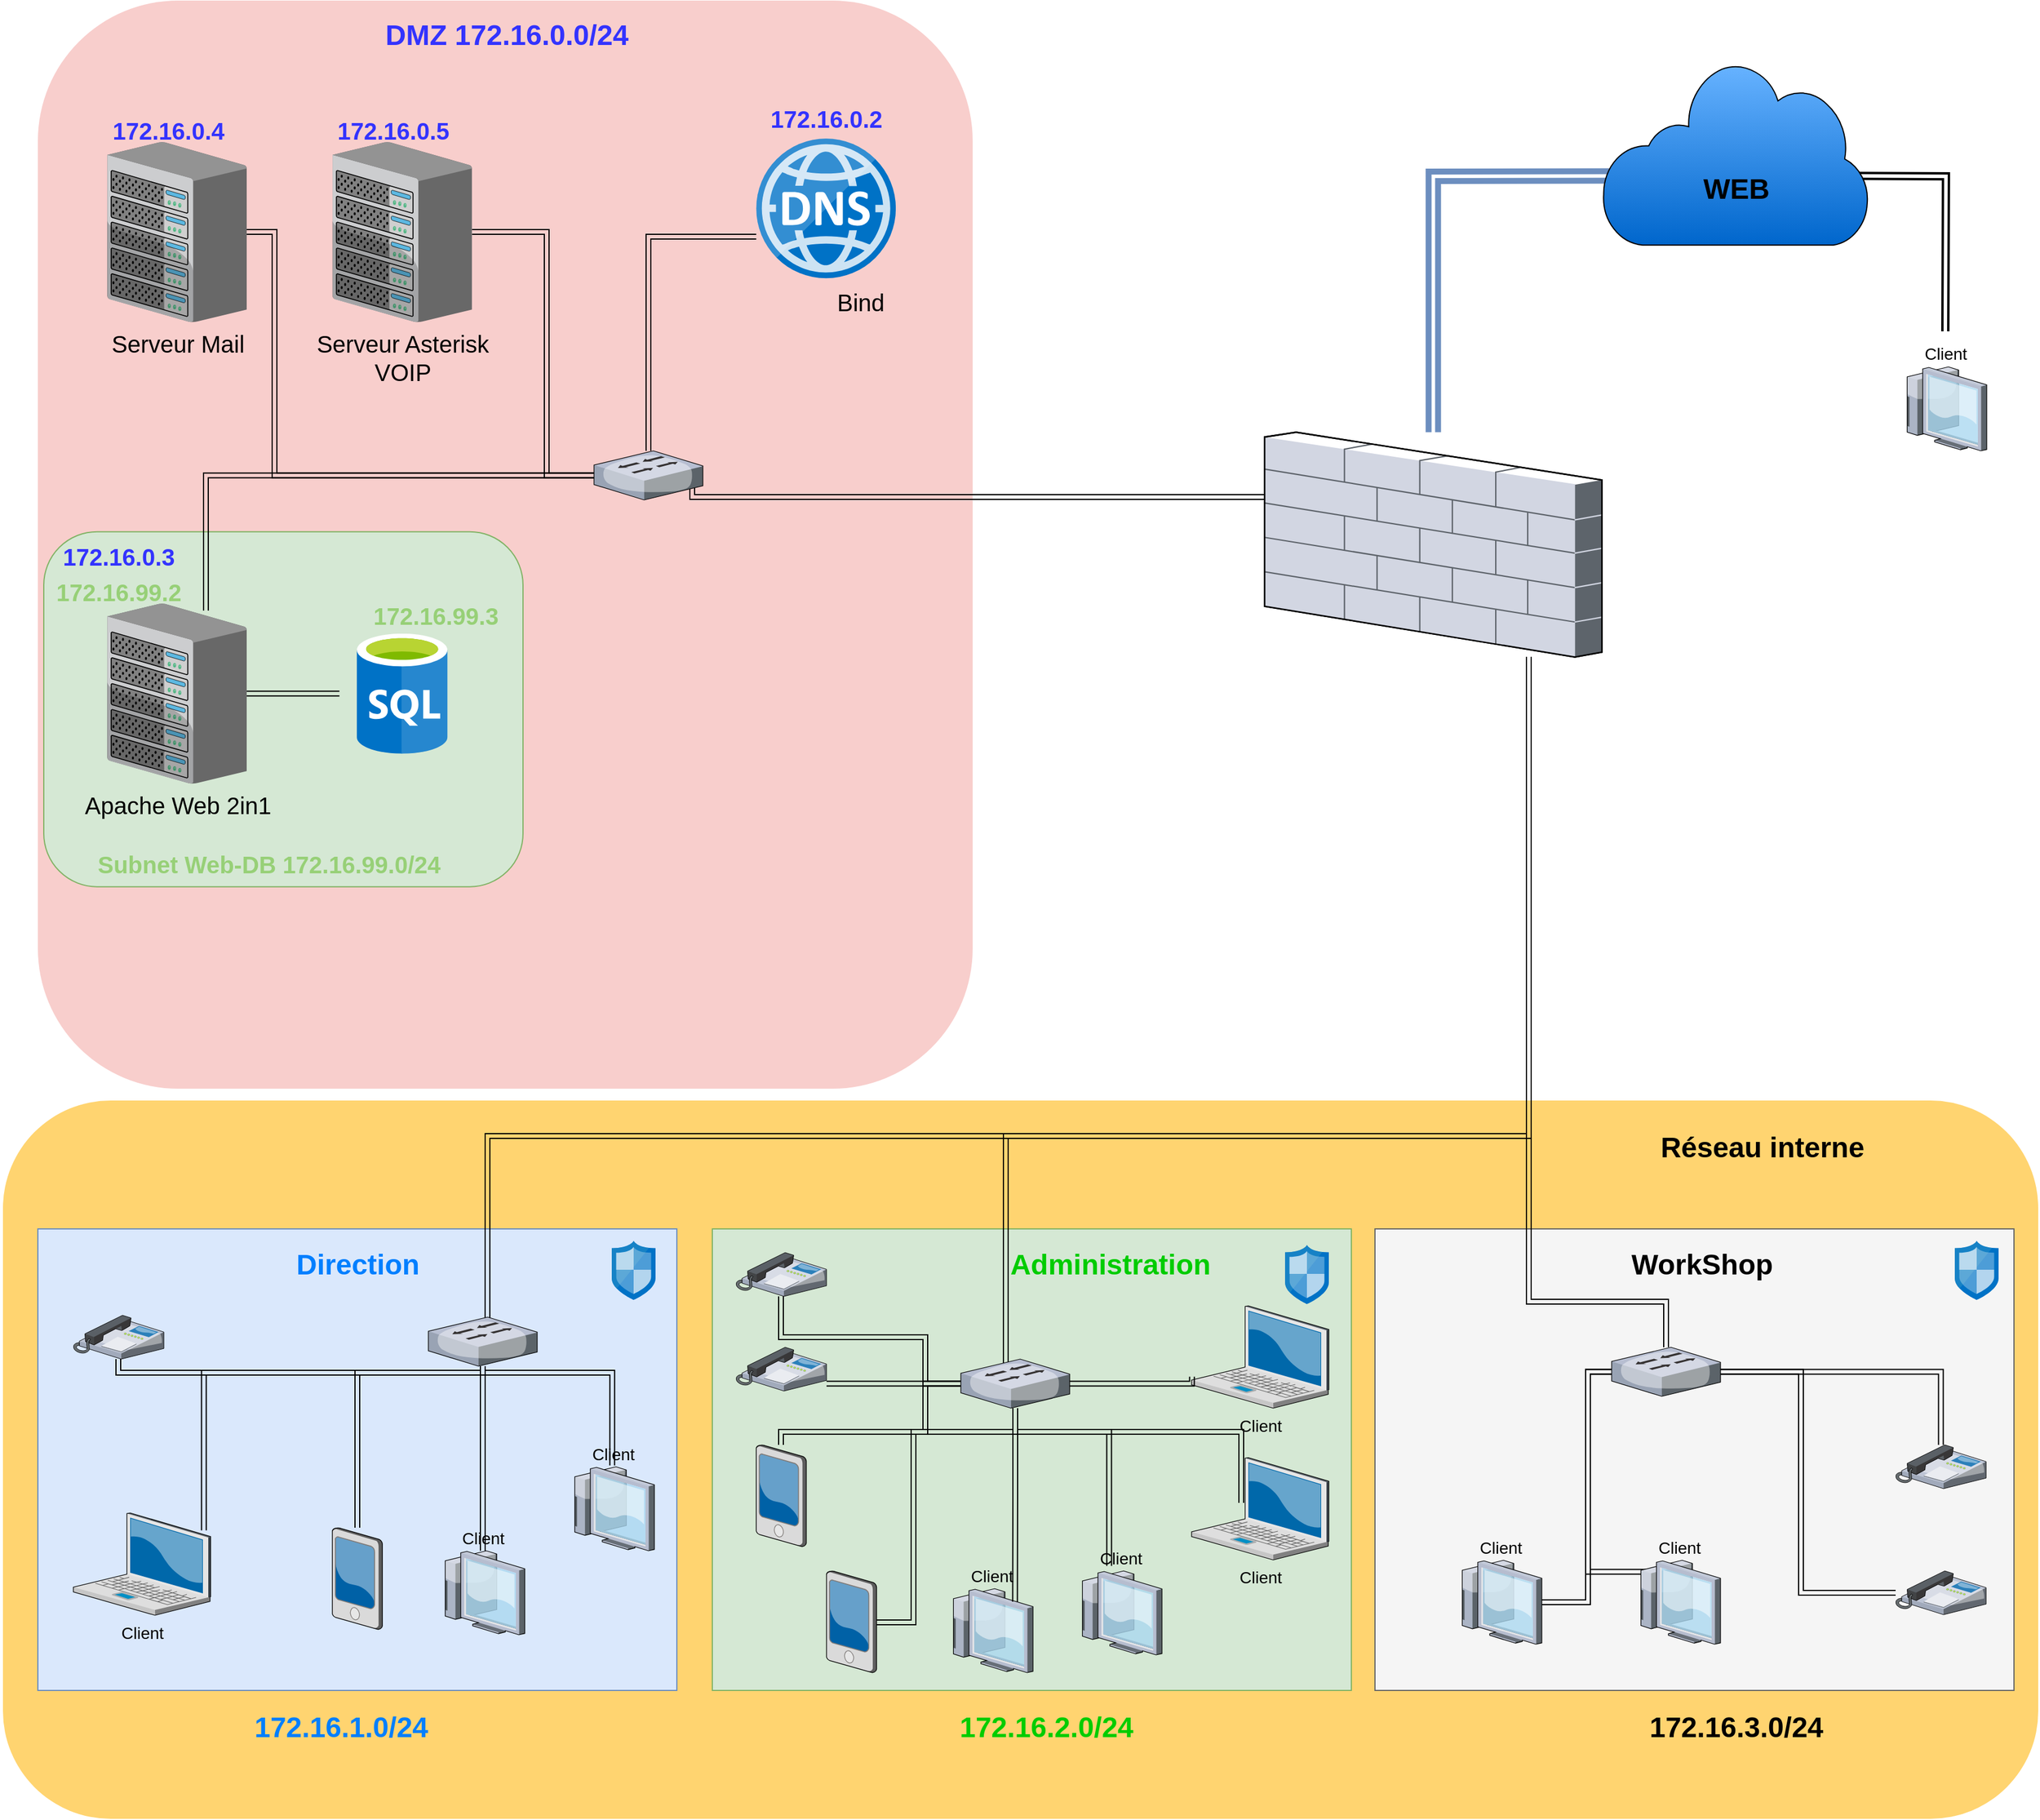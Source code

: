 <mxfile version="12.6.5" type="device" pages="2"><diagram name="Page-1" id="e3a06f82-3646-2815-327d-82caf3d4e204"><mxGraphModel dx="4209" dy="1807" grid="1" gridSize="10" guides="1" tooltips="1" connect="1" arrows="1" fold="1" page="1" pageScale="1.5" pageWidth="1169" pageHeight="826" background="none" math="0" shadow="0"><root><mxCell id="0" style=";html=1;"/><mxCell id="1" style=";html=1;" parent="0"/><mxCell id="6a7d8f32e03d9370-61" value="DMZ&lt;br&gt;" style="whiteSpace=wrap;html=1;fillColor=#f8cecc;fontSize=14;strokeColor=none;verticalAlign=top;noLabel=1;fontColor=none;gradientColor=none;rounded=1;" parent="1" vertex="1"><mxGeometry x="40" y="20.5" width="790" height="919.5" as="geometry"/></mxCell><mxCell id="6a7d8f32e03d9370-57" value="Enterprise Networks" style="whiteSpace=wrap;html=1;fillColor=#FFD470;gradientColor=none;fontSize=14;strokeColor=none;verticalAlign=top;noLabel=1;fontColor=none;rounded=1;" parent="1" vertex="1"><mxGeometry x="10.5" y="950" width="1720" height="607" as="geometry"/></mxCell><mxCell id="-P2l_FG2z6qO3UASLtlu-6" value="" style="rounded=0;whiteSpace=wrap;html=1;fillColor=#f5f5f5;strokeColor=#666666;fontColor=#333333;" parent="1" vertex="1"><mxGeometry x="1170" y="1058.5" width="540" height="390" as="geometry"/></mxCell><mxCell id="-P2l_FG2z6qO3UASLtlu-7" value="" style="rounded=0;whiteSpace=wrap;html=1;fillColor=#d5e8d4;strokeColor=#82b366;" parent="1" vertex="1"><mxGeometry x="610" y="1058.5" width="540" height="390" as="geometry"/></mxCell><mxCell id="-P2l_FG2z6qO3UASLtlu-5" value="" style="rounded=0;whiteSpace=wrap;html=1;fillColor=#dae8fc;strokeColor=#6c8ebf;" parent="1" vertex="1"><mxGeometry x="40" y="1058.5" width="540" height="390" as="geometry"/></mxCell><mxCell id="6a7d8f32e03d9370-2" value="Client" style="verticalLabelPosition=bottom;aspect=fixed;html=1;verticalAlign=top;strokeColor=none;shape=mxgraph.citrix.laptop_2;fillColor=#66B2FF;gradientColor=#0066CC;fontSize=14;" parent="1" vertex="1"><mxGeometry x="70.0" y="1298.5" width="116" height="86.5" as="geometry"/></mxCell><mxCell id="6a7d8f32e03d9370-16" value="&lt;font style=&quot;font-size: 20px&quot;&gt;&lt;br style=&quot;font-size: 20px&quot;&gt;&lt;/font&gt;" style="aspect=fixed;html=1;points=[];align=center;image;fontSize=20;image=img/lib/mscae/DNS.svg;fontFamily=Helvetica;fontColor=#000000;fillColor=#66B2FF;gradientColor=#0066CC;" parent="1" vertex="1"><mxGeometry x="647.1" y="120" width="117.99" height="152.31" as="geometry"/></mxCell><mxCell id="-P2l_FG2z6qO3UASLtlu-33" value="" style="edgeStyle=orthogonalEdgeStyle;rounded=0;orthogonalLoop=1;jettySize=auto;html=1;fontColor=none;entryX=0.543;entryY=0.072;entryDx=0;entryDy=0;entryPerimeter=0;curved=1;shape=link;" parent="1" source="6a7d8f32e03d9370-19" target="-P2l_FG2z6qO3UASLtlu-21" edge="1"><mxGeometry relative="1" as="geometry"><Array as="points"><mxPoint x="1300" y="980"/><mxPoint x="420" y="980"/></Array></mxGeometry></mxCell><mxCell id="-P2l_FG2z6qO3UASLtlu-37" value="" style="edgeStyle=orthogonalEdgeStyle;rounded=0;orthogonalLoop=1;jettySize=auto;html=1;fontColor=none;entryX=0.413;entryY=0.47;entryDx=0;entryDy=0;entryPerimeter=0;curved=1;shape=link;" parent="1" source="6a7d8f32e03d9370-19" target="-P2l_FG2z6qO3UASLtlu-20" edge="1"><mxGeometry relative="1" as="geometry"><mxPoint x="1383.8" y="690" as="targetPoint"/><Array as="points"><mxPoint x="1300" y="980"/><mxPoint x="858" y="980"/></Array></mxGeometry></mxCell><mxCell id="-P2l_FG2z6qO3UASLtlu-56" style="edgeStyle=orthogonalEdgeStyle;curved=1;rounded=0;jumpSize=8;orthogonalLoop=1;jettySize=auto;html=1;entryX=0.902;entryY=0.651;entryDx=0;entryDy=0;entryPerimeter=0;shadow=0;startArrow=none;startFill=0;strokeColor=#000000;strokeWidth=1;fontSize=20;fontColor=none;shape=link;" parent="1" source="6a7d8f32e03d9370-19" target="-P2l_FG2z6qO3UASLtlu-45" edge="1"><mxGeometry relative="1" as="geometry"><Array as="points"><mxPoint x="593" y="440"/></Array></mxGeometry></mxCell><mxCell id="UCUtansIhVorau2QR9EC-8" style="edgeStyle=orthogonalEdgeStyle;shape=link;rounded=0;orthogonalLoop=1;jettySize=auto;html=1;fontColor=#00CC00;" edge="1" parent="1" source="6a7d8f32e03d9370-19" target="6a7d8f32e03d9370-26"><mxGeometry relative="1" as="geometry"><Array as="points"><mxPoint x="1300" y="1120"/><mxPoint x="1416" y="1120"/></Array></mxGeometry></mxCell><mxCell id="6a7d8f32e03d9370-19" value="" style="verticalLabelPosition=bottom;aspect=fixed;html=1;verticalAlign=top;strokeColor=#000000;align=center;outlineConnect=0;shape=mxgraph.citrix.firewall;shadow=0;dashed=0;fontFamily=Helvetica;fontSize=14;fontColor=#000000;fillColor=#66B2FF;gradientColor=#0066CC;" parent="1" vertex="1"><mxGeometry x="1076.75" y="385.25" width="285" height="190" as="geometry"/></mxCell><mxCell id="9FzjiGXkhkbiFYkU8sjT-15" style="edgeStyle=orthogonalEdgeStyle;curved=1;rounded=0;orthogonalLoop=1;jettySize=auto;html=1;shape=link;" parent="1" source="6a7d8f32e03d9370-26" target="6a7d8f32e03d9370-28" edge="1"><mxGeometry relative="1" as="geometry"><Array as="points"><mxPoint x="1350" y="1179"/><mxPoint x="1350" y="1374"/></Array></mxGeometry></mxCell><mxCell id="9FzjiGXkhkbiFYkU8sjT-16" style="edgeStyle=orthogonalEdgeStyle;curved=1;rounded=0;orthogonalLoop=1;jettySize=auto;html=1;entryX=0.225;entryY=0.138;entryDx=0;entryDy=0;entryPerimeter=0;shape=link;" parent="1" source="6a7d8f32e03d9370-26" target="6a7d8f32e03d9370-27" edge="1"><mxGeometry relative="1" as="geometry"><Array as="points"><mxPoint x="1350" y="1179"/><mxPoint x="1350" y="1348"/></Array></mxGeometry></mxCell><mxCell id="9FzjiGXkhkbiFYkU8sjT-17" style="edgeStyle=orthogonalEdgeStyle;curved=1;rounded=0;orthogonalLoop=1;jettySize=auto;html=1;shape=link;" parent="1" source="6a7d8f32e03d9370-26" target="-P2l_FG2z6qO3UASLtlu-17" edge="1"><mxGeometry relative="1" as="geometry"/></mxCell><mxCell id="9FzjiGXkhkbiFYkU8sjT-18" style="edgeStyle=orthogonalEdgeStyle;curved=1;rounded=0;orthogonalLoop=1;jettySize=auto;html=1;shape=link;" parent="1" source="6a7d8f32e03d9370-26" target="-P2l_FG2z6qO3UASLtlu-16" edge="1"><mxGeometry relative="1" as="geometry"><Array as="points"><mxPoint x="1530" y="1179"/><mxPoint x="1530" y="1366"/></Array></mxGeometry></mxCell><mxCell id="6a7d8f32e03d9370-26" value="" style="verticalLabelPosition=bottom;aspect=fixed;html=1;verticalAlign=top;strokeColor=none;shape=mxgraph.citrix.switch;fillColor=#66B2FF;gradientColor=#0066CC;fontSize=14;" parent="1" vertex="1"><mxGeometry x="1370" y="1158.5" width="92" height="41.5" as="geometry"/></mxCell><mxCell id="6a7d8f32e03d9370-27" value="Client" style="verticalLabelPosition=top;aspect=fixed;html=1;verticalAlign=bottom;strokeColor=none;shape=mxgraph.citrix.thin_client;fillColor=#66B2FF;gradientColor=#0066CC;fontSize=14;labelPosition=center;align=center;" parent="1" vertex="1"><mxGeometry x="1391" y="1338.5" width="71" height="71" as="geometry"/></mxCell><mxCell id="6a7d8f32e03d9370-28" value="Client" style="verticalLabelPosition=top;aspect=fixed;html=1;verticalAlign=bottom;strokeColor=none;shape=mxgraph.citrix.thin_client;fillColor=#66B2FF;gradientColor=#0066CC;fontSize=14;labelPosition=center;align=center;" parent="1" vertex="1"><mxGeometry x="1240" y="1338.5" width="71" height="71" as="geometry"/></mxCell><mxCell id="-P2l_FG2z6qO3UASLtlu-41" value="" style="edgeStyle=orthogonalEdgeStyle;rounded=0;orthogonalLoop=1;jettySize=auto;html=1;fontColor=none;spacing=4;jumpSize=8;strokeWidth=5;fillColor=#dae8fc;strokeColor=#6c8ebf;shadow=0;curved=1;startArrow=blockThin;startFill=1;shape=link;" parent="1" target="6a7d8f32e03d9370-19" edge="1"><mxGeometry relative="1" as="geometry"><mxPoint x="1481.5" y="307.14" as="targetPoint"/><mxPoint x="1420" y="168.543" as="sourcePoint"/></mxGeometry></mxCell><mxCell id="-P2l_FG2z6qO3UASLtlu-42" style="edgeStyle=orthogonalEdgeStyle;curved=1;rounded=0;jumpSize=8;orthogonalLoop=1;jettySize=auto;html=1;shadow=0;startArrow=none;startFill=0;strokeWidth=2;fontColor=none;shape=link;" parent="1" edge="1"><mxGeometry relative="1" as="geometry"><mxPoint x="1652" y="300" as="targetPoint"/><mxPoint x="1543" y="168.543" as="sourcePoint"/></mxGeometry></mxCell><mxCell id="-P2l_FG2z6qO3UASLtlu-8" value="Client" style="verticalLabelPosition=top;aspect=fixed;html=1;verticalAlign=bottom;strokeColor=none;shape=mxgraph.citrix.thin_client;fillColor=#66B2FF;gradientColor=#0066CC;fontSize=14;labelPosition=center;align=center;" parent="1" vertex="1"><mxGeometry x="380.5" y="1330.5" width="71" height="71" as="geometry"/></mxCell><mxCell id="-P2l_FG2z6qO3UASLtlu-9" value="Client" style="verticalLabelPosition=top;aspect=fixed;html=1;verticalAlign=bottom;strokeColor=none;shape=mxgraph.citrix.thin_client;fillColor=#66B2FF;gradientColor=#0066CC;fontSize=14;labelPosition=center;align=center;" parent="1" vertex="1"><mxGeometry x="919" y="1347.5" width="71" height="71" as="geometry"/></mxCell><mxCell id="-P2l_FG2z6qO3UASLtlu-10" value="Client" style="verticalLabelPosition=top;aspect=fixed;html=1;verticalAlign=bottom;strokeColor=none;shape=mxgraph.citrix.thin_client;fillColor=#66B2FF;gradientColor=#0066CC;fontSize=14;labelPosition=center;align=center;" parent="1" vertex="1"><mxGeometry x="810" y="1362.5" width="71" height="71" as="geometry"/></mxCell><mxCell id="-P2l_FG2z6qO3UASLtlu-11" value="" style="verticalLabelPosition=bottom;aspect=fixed;html=1;verticalAlign=top;strokeColor=none;align=center;outlineConnect=0;shape=mxgraph.citrix.pda;" parent="1" vertex="1"><mxGeometry x="288.85" y="1311" width="42.3" height="86" as="geometry"/></mxCell><mxCell id="-P2l_FG2z6qO3UASLtlu-12" value="" style="verticalLabelPosition=bottom;aspect=fixed;html=1;verticalAlign=top;strokeColor=none;align=center;outlineConnect=0;shape=mxgraph.citrix.pda;" parent="1" vertex="1"><mxGeometry x="647.1" y="1241" width="42.3" height="86" as="geometry"/></mxCell><mxCell id="-P2l_FG2z6qO3UASLtlu-13" value="" style="verticalLabelPosition=bottom;aspect=fixed;html=1;verticalAlign=top;strokeColor=none;align=center;outlineConnect=0;shape=mxgraph.citrix.pda;" parent="1" vertex="1"><mxGeometry x="706.5" y="1347.5" width="42.3" height="86" as="geometry"/></mxCell><mxCell id="-P2l_FG2z6qO3UASLtlu-14" value="Client" style="verticalLabelPosition=bottom;aspect=fixed;html=1;verticalAlign=top;strokeColor=none;shape=mxgraph.citrix.laptop_2;fillColor=#66B2FF;gradientColor=#0066CC;fontSize=14;" parent="1" vertex="1"><mxGeometry x="1015" y="1123.5" width="116" height="86.5" as="geometry"/></mxCell><mxCell id="-P2l_FG2z6qO3UASLtlu-15" value="Client" style="verticalLabelPosition=bottom;aspect=fixed;html=1;verticalAlign=top;strokeColor=none;shape=mxgraph.citrix.laptop_2;fillColor=#66B2FF;gradientColor=#0066CC;fontSize=14;" parent="1" vertex="1"><mxGeometry x="1015" y="1251.75" width="116" height="86.5" as="geometry"/></mxCell><mxCell id="-P2l_FG2z6qO3UASLtlu-16" value="" style="verticalLabelPosition=bottom;aspect=fixed;html=1;verticalAlign=top;strokeColor=none;align=center;outlineConnect=0;shape=mxgraph.citrix.ip_phone;" parent="1" vertex="1"><mxGeometry x="1610" y="1347.5" width="76.5" height="37" as="geometry"/></mxCell><mxCell id="-P2l_FG2z6qO3UASLtlu-17" value="" style="verticalLabelPosition=bottom;aspect=fixed;html=1;verticalAlign=top;strokeColor=none;align=center;outlineConnect=0;shape=mxgraph.citrix.ip_phone;" parent="1" vertex="1"><mxGeometry x="1610" y="1241" width="76.5" height="37" as="geometry"/></mxCell><mxCell id="-P2l_FG2z6qO3UASLtlu-18" value="" style="verticalLabelPosition=bottom;aspect=fixed;html=1;verticalAlign=top;strokeColor=none;align=center;outlineConnect=0;shape=mxgraph.citrix.ip_phone;" parent="1" vertex="1"><mxGeometry x="630" y="1158.5" width="76.5" height="37" as="geometry"/></mxCell><mxCell id="-P2l_FG2z6qO3UASLtlu-19" value="" style="verticalLabelPosition=bottom;aspect=fixed;html=1;verticalAlign=top;strokeColor=none;align=center;outlineConnect=0;shape=mxgraph.citrix.ip_phone;" parent="1" vertex="1"><mxGeometry x="630" y="1078.5" width="76.5" height="37" as="geometry"/></mxCell><mxCell id="9FzjiGXkhkbiFYkU8sjT-7" style="edgeStyle=orthogonalEdgeStyle;curved=1;rounded=0;orthogonalLoop=1;jettySize=auto;html=1;shape=link;" parent="1" source="-P2l_FG2z6qO3UASLtlu-20" target="-P2l_FG2z6qO3UASLtlu-19" edge="1"><mxGeometry relative="1" as="geometry"><Array as="points"><mxPoint x="790" y="1189"/><mxPoint x="790" y="1150"/><mxPoint x="668" y="1150"/></Array></mxGeometry></mxCell><mxCell id="9FzjiGXkhkbiFYkU8sjT-8" style="edgeStyle=orthogonalEdgeStyle;curved=1;rounded=0;orthogonalLoop=1;jettySize=auto;html=1;shape=link;" parent="1" source="-P2l_FG2z6qO3UASLtlu-20" target="-P2l_FG2z6qO3UASLtlu-18" edge="1"><mxGeometry relative="1" as="geometry"><Array as="points"><mxPoint x="730" y="1189"/><mxPoint x="730" y="1189"/></Array></mxGeometry></mxCell><mxCell id="9FzjiGXkhkbiFYkU8sjT-9" style="edgeStyle=orthogonalEdgeStyle;curved=1;rounded=0;orthogonalLoop=1;jettySize=auto;html=1;shape=link;" parent="1" source="-P2l_FG2z6qO3UASLtlu-20" target="-P2l_FG2z6qO3UASLtlu-12" edge="1"><mxGeometry relative="1" as="geometry"><Array as="points"><mxPoint x="790" y="1189"/><mxPoint x="790" y="1230"/><mxPoint x="668" y="1230"/></Array></mxGeometry></mxCell><mxCell id="9FzjiGXkhkbiFYkU8sjT-10" style="edgeStyle=orthogonalEdgeStyle;curved=1;rounded=0;orthogonalLoop=1;jettySize=auto;html=1;shape=link;" parent="1" source="-P2l_FG2z6qO3UASLtlu-20" target="-P2l_FG2z6qO3UASLtlu-13" edge="1"><mxGeometry relative="1" as="geometry"><Array as="points"><mxPoint x="866" y="1230"/><mxPoint x="780" y="1230"/><mxPoint x="780" y="1391"/></Array></mxGeometry></mxCell><mxCell id="9FzjiGXkhkbiFYkU8sjT-12" style="edgeStyle=orthogonalEdgeStyle;curved=1;rounded=0;orthogonalLoop=1;jettySize=auto;html=1;entryX=0.371;entryY=-0.059;entryDx=0;entryDy=0;entryPerimeter=0;shape=link;" parent="1" source="-P2l_FG2z6qO3UASLtlu-20" target="-P2l_FG2z6qO3UASLtlu-9" edge="1"><mxGeometry relative="1" as="geometry"><Array as="points"><mxPoint x="866" y="1230"/><mxPoint x="945" y="1230"/></Array></mxGeometry></mxCell><mxCell id="9FzjiGXkhkbiFYkU8sjT-13" style="edgeStyle=orthogonalEdgeStyle;curved=1;rounded=0;orthogonalLoop=1;jettySize=auto;html=1;entryX=0.003;entryY=0.692;entryDx=0;entryDy=0;entryPerimeter=0;shape=link;" parent="1" source="-P2l_FG2z6qO3UASLtlu-20" target="-P2l_FG2z6qO3UASLtlu-14" edge="1"><mxGeometry relative="1" as="geometry"><Array as="points"><mxPoint x="1015" y="1189"/></Array></mxGeometry></mxCell><mxCell id="9FzjiGXkhkbiFYkU8sjT-14" style="edgeStyle=orthogonalEdgeStyle;curved=1;rounded=0;orthogonalLoop=1;jettySize=auto;html=1;entryX=0.362;entryY=0.442;entryDx=0;entryDy=0;entryPerimeter=0;shape=link;" parent="1" source="-P2l_FG2z6qO3UASLtlu-20" target="-P2l_FG2z6qO3UASLtlu-15" edge="1"><mxGeometry relative="1" as="geometry"><Array as="points"><mxPoint x="866" y="1230"/><mxPoint x="1057" y="1230"/></Array></mxGeometry></mxCell><mxCell id="UCUtansIhVorau2QR9EC-7" style="edgeStyle=orthogonalEdgeStyle;shape=link;rounded=0;orthogonalLoop=1;jettySize=auto;html=1;entryX=0.786;entryY=0.155;entryDx=0;entryDy=0;entryPerimeter=0;fontColor=#00CC00;" edge="1" parent="1" source="-P2l_FG2z6qO3UASLtlu-20" target="-P2l_FG2z6qO3UASLtlu-10"><mxGeometry relative="1" as="geometry"/></mxCell><mxCell id="-P2l_FG2z6qO3UASLtlu-20" value="" style="verticalLabelPosition=bottom;aspect=fixed;html=1;verticalAlign=top;strokeColor=none;shape=mxgraph.citrix.switch;fillColor=#66B2FF;gradientColor=#0066CC;fontSize=14;" parent="1" vertex="1"><mxGeometry x="820" y="1168.5" width="92" height="41.5" as="geometry"/></mxCell><mxCell id="9FzjiGXkhkbiFYkU8sjT-2" style="edgeStyle=orthogonalEdgeStyle;curved=1;rounded=0;orthogonalLoop=1;jettySize=auto;html=1;entryX=0.951;entryY=0.171;entryDx=0;entryDy=0;entryPerimeter=0;shape=link;" parent="1" source="-P2l_FG2z6qO3UASLtlu-21" target="6a7d8f32e03d9370-2" edge="1"><mxGeometry relative="1" as="geometry"><Array as="points"><mxPoint x="416" y="1180"/><mxPoint x="180" y="1180"/></Array></mxGeometry></mxCell><mxCell id="9FzjiGXkhkbiFYkU8sjT-3" style="edgeStyle=orthogonalEdgeStyle;curved=1;rounded=0;orthogonalLoop=1;jettySize=auto;html=1;shape=link;" parent="1" source="-P2l_FG2z6qO3UASLtlu-21" target="-P2l_FG2z6qO3UASLtlu-22" edge="1"><mxGeometry relative="1" as="geometry"><Array as="points"><mxPoint x="416" y="1180"/><mxPoint x="108" y="1180"/></Array></mxGeometry></mxCell><mxCell id="9FzjiGXkhkbiFYkU8sjT-4" style="edgeStyle=orthogonalEdgeStyle;curved=1;rounded=0;orthogonalLoop=1;jettySize=auto;html=1;shape=link;" parent="1" source="-P2l_FG2z6qO3UASLtlu-21" target="-P2l_FG2z6qO3UASLtlu-11" edge="1"><mxGeometry relative="1" as="geometry"><Array as="points"><mxPoint x="416" y="1180"/><mxPoint x="310" y="1180"/></Array></mxGeometry></mxCell><mxCell id="9FzjiGXkhkbiFYkU8sjT-5" style="edgeStyle=orthogonalEdgeStyle;curved=1;rounded=0;orthogonalLoop=1;jettySize=auto;html=1;shape=link;" parent="1" source="-P2l_FG2z6qO3UASLtlu-21" target="-P2l_FG2z6qO3UASLtlu-8" edge="1"><mxGeometry relative="1" as="geometry"/></mxCell><mxCell id="9FzjiGXkhkbiFYkU8sjT-6" style="edgeStyle=orthogonalEdgeStyle;curved=1;rounded=0;orthogonalLoop=1;jettySize=auto;html=1;entryX=0.498;entryY=-0.016;entryDx=0;entryDy=0;entryPerimeter=0;shape=link;" parent="1" source="-P2l_FG2z6qO3UASLtlu-21" target="-P2l_FG2z6qO3UASLtlu-23" edge="1"><mxGeometry relative="1" as="geometry"><Array as="points"><mxPoint x="416" y="1180"/><mxPoint x="525" y="1180"/></Array></mxGeometry></mxCell><mxCell id="-P2l_FG2z6qO3UASLtlu-21" value="" style="verticalLabelPosition=bottom;aspect=fixed;html=1;verticalAlign=top;strokeColor=none;shape=mxgraph.citrix.switch;fillColor=#66B2FF;gradientColor=#0066CC;fontSize=14;" parent="1" vertex="1"><mxGeometry x="370" y="1133" width="92" height="41.5" as="geometry"/></mxCell><mxCell id="-P2l_FG2z6qO3UASLtlu-22" value="" style="verticalLabelPosition=bottom;aspect=fixed;html=1;verticalAlign=top;strokeColor=none;align=center;outlineConnect=0;shape=mxgraph.citrix.ip_phone;" parent="1" vertex="1"><mxGeometry x="70.0" y="1131.5" width="76.5" height="37" as="geometry"/></mxCell><mxCell id="-P2l_FG2z6qO3UASLtlu-23" value="Client" style="verticalLabelPosition=top;aspect=fixed;html=1;verticalAlign=bottom;strokeColor=none;shape=mxgraph.citrix.thin_client;fillColor=#66B2FF;gradientColor=#0066CC;fontSize=14;labelPosition=center;align=center;" parent="1" vertex="1"><mxGeometry x="490" y="1259.5" width="71" height="71" as="geometry"/></mxCell><mxCell id="-P2l_FG2z6qO3UASLtlu-24" value="Direction" style="text;strokeColor=none;fillColor=none;html=1;fontSize=24;fontStyle=1;verticalAlign=middle;align=center;fontColor=#007FFF;" parent="1" vertex="1"><mxGeometry x="124.5" y="1068.5" width="371" height="40" as="geometry"/></mxCell><mxCell id="-P2l_FG2z6qO3UASLtlu-25" value="Administration" style="text;strokeColor=none;fillColor=none;html=1;fontSize=24;fontStyle=1;verticalAlign=middle;align=center;fontColor=#00CC00;" parent="1" vertex="1"><mxGeometry x="760" y="1068.5" width="371" height="40" as="geometry"/></mxCell><mxCell id="-P2l_FG2z6qO3UASLtlu-26" value="WorkShop" style="text;strokeColor=none;fillColor=none;html=1;fontSize=24;fontStyle=1;verticalAlign=middle;align=center;" parent="1" vertex="1"><mxGeometry x="1260" y="1068.5" width="371" height="40" as="geometry"/></mxCell><mxCell id="-P2l_FG2z6qO3UASLtlu-27" value="Réseau interne" style="text;strokeColor=none;fillColor=none;html=1;fontSize=24;fontStyle=1;verticalAlign=middle;align=center;rounded=0;" parent="1" vertex="1"><mxGeometry x="1311" y="970" width="371" height="40" as="geometry"/></mxCell><mxCell id="-P2l_FG2z6qO3UASLtlu-28" value="DMZ 172.16.0.0/24" style="text;strokeColor=none;fillColor=none;html=1;fontSize=24;fontStyle=1;verticalAlign=middle;align=center;fontColor=#3333FF;" parent="1" vertex="1"><mxGeometry x="250" y="30" width="371" height="40" as="geometry"/></mxCell><mxCell id="-P2l_FG2z6qO3UASLtlu-29" value="Client" style="verticalLabelPosition=top;aspect=fixed;html=1;verticalAlign=bottom;strokeColor=none;shape=mxgraph.citrix.thin_client;fillColor=#66B2FF;gradientColor=#0066CC;fontSize=14;labelPosition=center;align=center;" parent="1" vertex="1"><mxGeometry x="1616" y="330" width="71" height="71" as="geometry"/></mxCell><mxCell id="P1nsu8QBHk6okwTYC42f-4" style="edgeStyle=orthogonalEdgeStyle;curved=1;rounded=0;orthogonalLoop=1;jettySize=auto;html=1;shape=link;" parent="1" source="-P2l_FG2z6qO3UASLtlu-45" target="nHSpxQ4mvppiifQmee5t-2" edge="1"><mxGeometry relative="1" as="geometry"><Array as="points"><mxPoint x="240" y="422"/><mxPoint x="240" y="216"/></Array></mxGeometry></mxCell><mxCell id="UCUtansIhVorau2QR9EC-5" style="edgeStyle=orthogonalEdgeStyle;shape=link;rounded=0;orthogonalLoop=1;jettySize=auto;html=1;fontColor=#3333FF;" edge="1" parent="1" source="-P2l_FG2z6qO3UASLtlu-45" target="P1nsu8QBHk6okwTYC42f-1"><mxGeometry relative="1" as="geometry"><Array as="points"><mxPoint x="470" y="422"/><mxPoint x="470" y="216"/></Array></mxGeometry></mxCell><mxCell id="UCUtansIhVorau2QR9EC-6" style="edgeStyle=orthogonalEdgeStyle;shape=link;rounded=0;orthogonalLoop=1;jettySize=auto;html=1;fontColor=#3333FF;" edge="1" parent="1" source="-P2l_FG2z6qO3UASLtlu-45" target="6a7d8f32e03d9370-16"><mxGeometry relative="1" as="geometry"><Array as="points"><mxPoint x="556" y="220"/></Array></mxGeometry></mxCell><mxCell id="-P2l_FG2z6qO3UASLtlu-45" value="" style="verticalLabelPosition=bottom;aspect=fixed;html=1;verticalAlign=top;strokeColor=none;shape=mxgraph.citrix.switch;fillColor=#66B2FF;gradientColor=#0066CC;fontSize=14;" parent="1" vertex="1"><mxGeometry x="510" y="401" width="92" height="41.5" as="geometry"/></mxCell><mxCell id="9FzjiGXkhkbiFYkU8sjT-26" value="Bind" style="text;html=1;align=center;verticalAlign=middle;resizable=0;points=[];autosize=1;fontSize=20;" parent="1" vertex="1"><mxGeometry x="705.09" y="260" width="60" height="30" as="geometry"/></mxCell><mxCell id="9FzjiGXkhkbiFYkU8sjT-29" value="" style="aspect=fixed;html=1;points=[];align=center;image;fontSize=12;image=img/lib/mscae/Network_Security_Groups_Classic.svg;rounded=1;gradientColor=none;" parent="1" vertex="1"><mxGeometry x="525" y="1068.5" width="37" height="50" as="geometry"/></mxCell><mxCell id="9FzjiGXkhkbiFYkU8sjT-30" value="" style="aspect=fixed;html=1;points=[];align=center;image;fontSize=12;image=img/lib/mscae/Network_Security_Groups_Classic.svg;rounded=1;gradientColor=none;" parent="1" vertex="1"><mxGeometry x="1094" y="1072" width="37" height="50" as="geometry"/></mxCell><mxCell id="9FzjiGXkhkbiFYkU8sjT-31" value="" style="aspect=fixed;html=1;points=[];align=center;image;fontSize=12;image=img/lib/mscae/Network_Security_Groups_Classic.svg;rounded=1;gradientColor=none;" parent="1" vertex="1"><mxGeometry x="1660" y="1068.5" width="37" height="50" as="geometry"/></mxCell><mxCell id="2cZaKLrL7pcr_-jno3ke-3" value="172.16.1.0/24" style="text;strokeColor=none;fillColor=none;html=1;fontSize=24;fontStyle=1;verticalAlign=middle;align=center;fontColor=#007FFF;" parent="1" vertex="1"><mxGeometry x="110" y="1460" width="371" height="40" as="geometry"/></mxCell><mxCell id="2cZaKLrL7pcr_-jno3ke-4" value="172.16.2.0/24" style="text;strokeColor=none;fillColor=none;html=1;fontSize=24;fontStyle=1;verticalAlign=middle;align=center;fontColor=#00CC00;" parent="1" vertex="1"><mxGeometry x="706.5" y="1460" width="371" height="40" as="geometry"/></mxCell><mxCell id="2cZaKLrL7pcr_-jno3ke-5" value="172.16.3.0/24" style="text;strokeColor=none;fillColor=none;html=1;fontSize=24;fontStyle=1;verticalAlign=middle;align=center;" parent="1" vertex="1"><mxGeometry x="1289" y="1460" width="371" height="40" as="geometry"/></mxCell><mxCell id="2cZaKLrL7pcr_-jno3ke-7" value="172.16.0.2" style="text;strokeColor=none;fillColor=none;html=1;fontSize=20;fontStyle=1;verticalAlign=middle;align=center;fontColor=#3333FF;" parent="1" vertex="1"><mxGeometry x="606.09" y="100" width="200" height="40" as="geometry"/></mxCell><mxCell id="nHSpxQ4mvppiifQmee5t-2" value="Serveur Mail" style="verticalLabelPosition=bottom;aspect=fixed;html=1;verticalAlign=top;strokeColor=none;shape=mxgraph.citrix.chassis;fillColor=#66B2FF;gradientColor=#0066CC;fontSize=20;" parent="1" vertex="1"><mxGeometry x="98.51" y="140" width="117.99" height="152.31" as="geometry"/></mxCell><mxCell id="nHSpxQ4mvppiifQmee5t-4" value="172.16.0.4" style="text;strokeColor=none;fillColor=none;html=1;fontSize=20;fontStyle=1;verticalAlign=middle;align=center;fontColor=#3333FF;" parent="1" vertex="1"><mxGeometry x="50" y="110" width="200" height="40" as="geometry"/></mxCell><mxCell id="P1nsu8QBHk6okwTYC42f-1" value="Serveur Asterisk&lt;br&gt;VOIP" style="verticalLabelPosition=bottom;aspect=fixed;html=1;verticalAlign=top;strokeColor=none;shape=mxgraph.citrix.chassis;fillColor=#66B2FF;gradientColor=#0066CC;fontSize=20;" parent="1" vertex="1"><mxGeometry x="288.85" y="140" width="117.99" height="152.31" as="geometry"/></mxCell><mxCell id="P1nsu8QBHk6okwTYC42f-2" value="172.16.0.5" style="text;strokeColor=none;fillColor=none;html=1;fontSize=20;fontStyle=1;verticalAlign=middle;align=center;fontColor=#3333FF;" parent="1" vertex="1"><mxGeometry x="240" y="110" width="200" height="40" as="geometry"/></mxCell><mxCell id="UCUtansIhVorau2QR9EC-2" value="" style="rounded=1;whiteSpace=wrap;html=1;fillColor=#d5e8d4;strokeColor=#82b366;" vertex="1" parent="1"><mxGeometry x="45" y="469.33" width="405" height="300" as="geometry"/></mxCell><mxCell id="6a7d8f32e03d9370-24" value="" style="aspect=fixed;html=1;points=[];align=center;image;fontSize=14;image=img/lib/mscae/SQL_Database_generic.svg;fontFamily=Helvetica;fontColor=#000000;strokeColor=#000000;fillColor=#66B2FF;gradientColor=#0066CC;" parent="1" vertex="1"><mxGeometry x="294.84" y="555.44" width="106" height="101.42" as="geometry"/></mxCell><mxCell id="-P2l_FG2z6qO3UASLtlu-53" style="edgeStyle=orthogonalEdgeStyle;rounded=0;jumpSize=8;orthogonalLoop=1;jettySize=auto;html=1;entryX=0.708;entryY=0.039;entryDx=0;entryDy=0;entryPerimeter=0;shadow=0;startArrow=none;startFill=0;strokeColor=#000000;strokeWidth=1;fontSize=20;fontColor=none;curved=1;shape=link;" parent="1" source="-P2l_FG2z6qO3UASLtlu-45" target="-P2l_FG2z6qO3UASLtlu-46" edge="1"><mxGeometry relative="1" as="geometry"><Array as="points"><mxPoint x="182" y="422"/></Array></mxGeometry></mxCell><mxCell id="Y5CcrEP-Dl0Dr1tkkxLR-1" style="edgeStyle=orthogonalEdgeStyle;rounded=0;orthogonalLoop=1;jettySize=auto;html=1;startArrow=classic;startFill=1;shape=link;" parent="1" source="-P2l_FG2z6qO3UASLtlu-46" target="6a7d8f32e03d9370-24" edge="1"><mxGeometry relative="1" as="geometry"/></mxCell><mxCell id="-P2l_FG2z6qO3UASLtlu-46" value="Apache Web 2in1" style="verticalLabelPosition=bottom;aspect=fixed;html=1;verticalAlign=top;strokeColor=none;shape=mxgraph.citrix.chassis;fillColor=#66B2FF;gradientColor=#0066CC;fontSize=20;" parent="1" vertex="1"><mxGeometry x="98.51" y="530" width="117.99" height="152.31" as="geometry"/></mxCell><mxCell id="QRqpPigRT1eytg0GaLgm-1" value="172.16.99.3" style="text;strokeColor=none;fillColor=none;html=1;fontSize=20;fontStyle=1;verticalAlign=middle;align=center;fontColor=#97D077;" parent="1" vertex="1"><mxGeometry x="275.5" y="520" width="200" height="40" as="geometry"/></mxCell><mxCell id="Y5CcrEP-Dl0Dr1tkkxLR-2" value="172.16.99.2" style="text;strokeColor=none;fillColor=none;html=1;fontSize=20;fontStyle=1;verticalAlign=middle;align=center;fontColor=#97D077;" parent="1" vertex="1"><mxGeometry x="8.25" y="500" width="200" height="40" as="geometry"/></mxCell><mxCell id="Y5CcrEP-Dl0Dr1tkkxLR-3" value="Subnet Web-DB 172.16.99.0/24" style="text;strokeColor=none;fillColor=none;html=1;fontSize=20;fontStyle=1;verticalAlign=middle;align=center;fontColor=#97D077;" parent="1" vertex="1"><mxGeometry x="160.0" y="740" width="149.16" height="20" as="geometry"/></mxCell><mxCell id="UCUtansIhVorau2QR9EC-1" value="172.16.0.3" style="text;strokeColor=none;fillColor=none;html=1;fontSize=20;fontStyle=1;verticalAlign=middle;align=center;fontColor=#3333FF;" vertex="1" parent="1"><mxGeometry x="8.25" y="470" width="200" height="40" as="geometry"/></mxCell><mxCell id="nHSpxQ4mvppiifQmee5t-1" value="" style="pointerEvents=1;shadow=0;dashed=0;html=1;strokeColor=#000000;labelPosition=center;verticalLabelPosition=bottom;verticalAlign=top;align=center;fillColor=#66B2FF;shape=mxgraph.mscae.enterprise.internet;fontFamily=Helvetica;fontSize=14;fontColor=#000000;gradientColor=#0066CC;" parent="1" vertex="1"><mxGeometry x="1361.75" y="71.64" width="225.5" height="155.5" as="geometry"/></mxCell><mxCell id="UCUtansIhVorau2QR9EC-13" value="&lt;font color=&quot;#000000&quot;&gt;WEB&lt;/font&gt;" style="text;strokeColor=none;fillColor=none;html=1;fontSize=24;fontStyle=1;verticalAlign=middle;align=center;fontColor=#3333FF;" vertex="1" parent="1"><mxGeometry x="1289" y="160" width="371" height="40" as="geometry"/></mxCell></root></mxGraphModel></diagram><diagram id="E0KtRlfRB_fTLSZ1OXeq" name="Page-2"><mxGraphModel dx="1106" dy="849" grid="1" gridSize="10" guides="1" tooltips="1" connect="1" arrows="1" fold="1" page="1" pageScale="1" pageWidth="827" pageHeight="1169" math="0" shadow="0"><root><mxCell id="llGB__t17Nn81D6WGzW0-0"/><mxCell id="llGB__t17Nn81D6WGzW0-1" parent="llGB__t17Nn81D6WGzW0-0"/></root></mxGraphModel></diagram></mxfile>